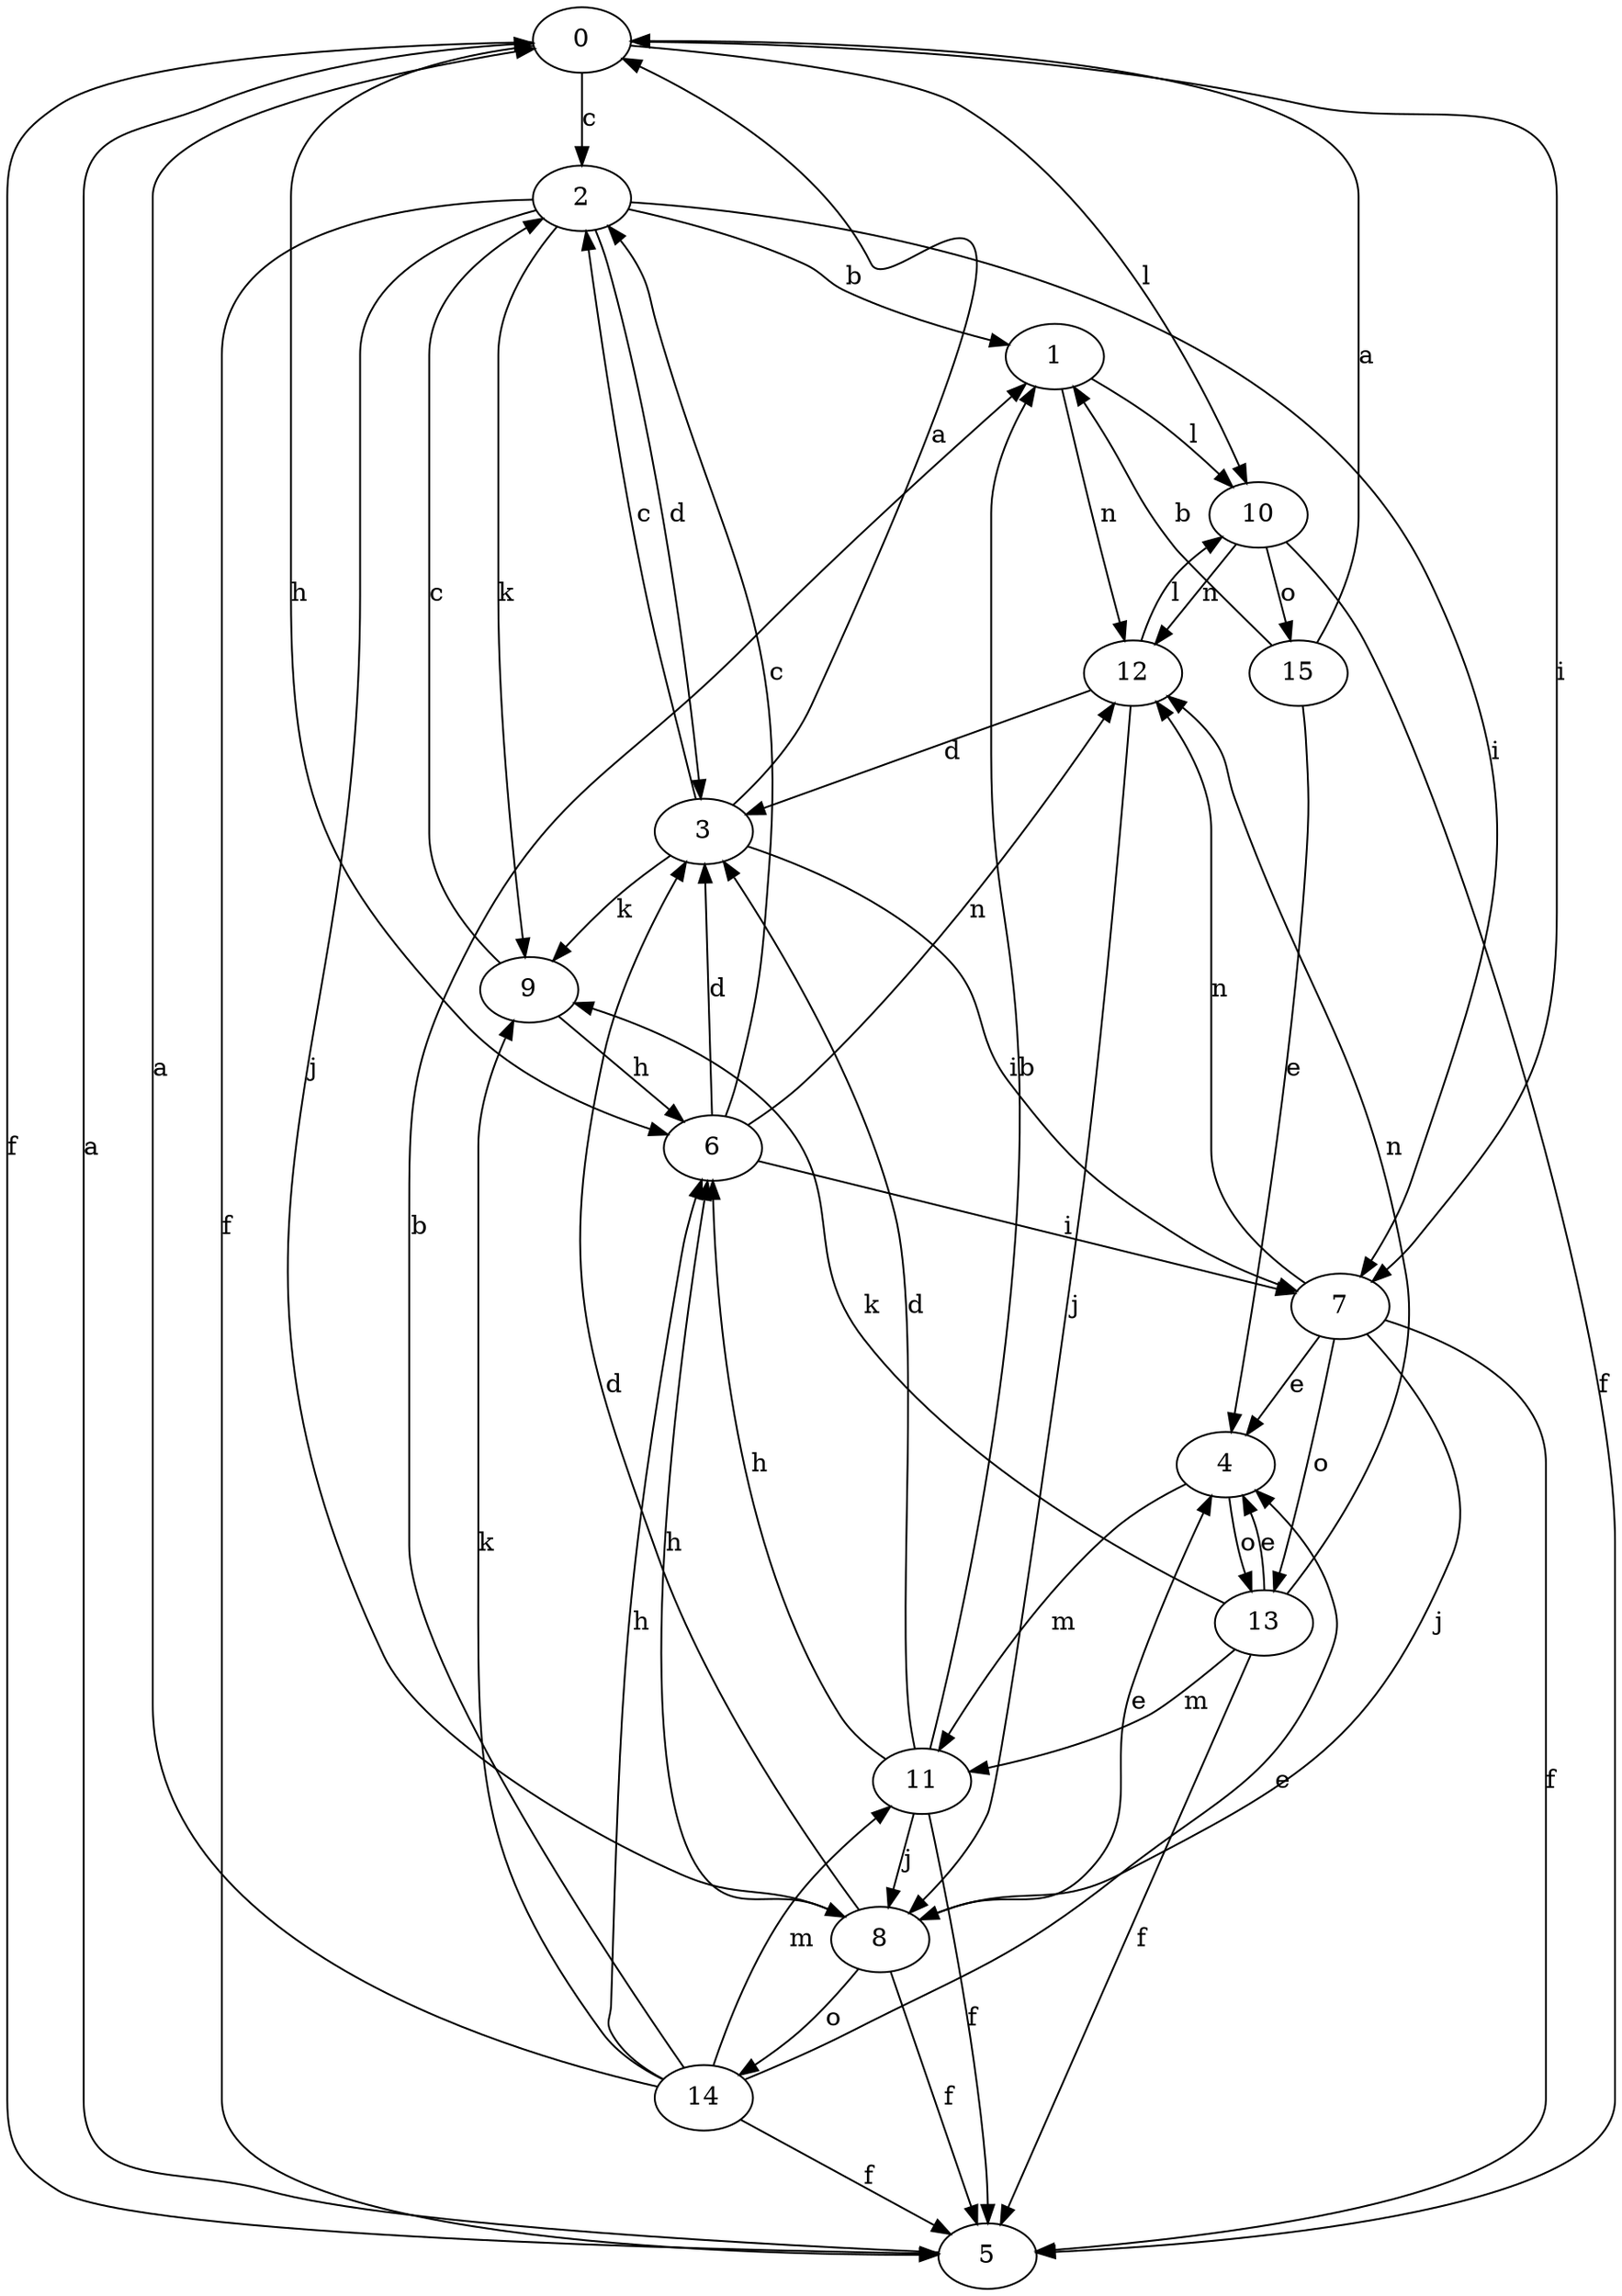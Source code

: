 strict digraph  {
0;
1;
2;
3;
4;
5;
6;
7;
8;
9;
10;
11;
12;
13;
14;
15;
0 -> 2  [label=c];
0 -> 5  [label=f];
0 -> 6  [label=h];
0 -> 7  [label=i];
0 -> 10  [label=l];
1 -> 10  [label=l];
1 -> 12  [label=n];
2 -> 1  [label=b];
2 -> 3  [label=d];
2 -> 5  [label=f];
2 -> 7  [label=i];
2 -> 8  [label=j];
2 -> 9  [label=k];
3 -> 0  [label=a];
3 -> 2  [label=c];
3 -> 7  [label=i];
3 -> 9  [label=k];
4 -> 11  [label=m];
4 -> 13  [label=o];
5 -> 0  [label=a];
6 -> 2  [label=c];
6 -> 3  [label=d];
6 -> 7  [label=i];
6 -> 12  [label=n];
7 -> 4  [label=e];
7 -> 5  [label=f];
7 -> 8  [label=j];
7 -> 12  [label=n];
7 -> 13  [label=o];
8 -> 3  [label=d];
8 -> 4  [label=e];
8 -> 5  [label=f];
8 -> 6  [label=h];
8 -> 14  [label=o];
9 -> 2  [label=c];
9 -> 6  [label=h];
10 -> 5  [label=f];
10 -> 12  [label=n];
10 -> 15  [label=o];
11 -> 1  [label=b];
11 -> 3  [label=d];
11 -> 5  [label=f];
11 -> 6  [label=h];
11 -> 8  [label=j];
12 -> 3  [label=d];
12 -> 8  [label=j];
12 -> 10  [label=l];
13 -> 4  [label=e];
13 -> 5  [label=f];
13 -> 9  [label=k];
13 -> 11  [label=m];
13 -> 12  [label=n];
14 -> 0  [label=a];
14 -> 1  [label=b];
14 -> 4  [label=e];
14 -> 5  [label=f];
14 -> 6  [label=h];
14 -> 9  [label=k];
14 -> 11  [label=m];
15 -> 0  [label=a];
15 -> 1  [label=b];
15 -> 4  [label=e];
}
